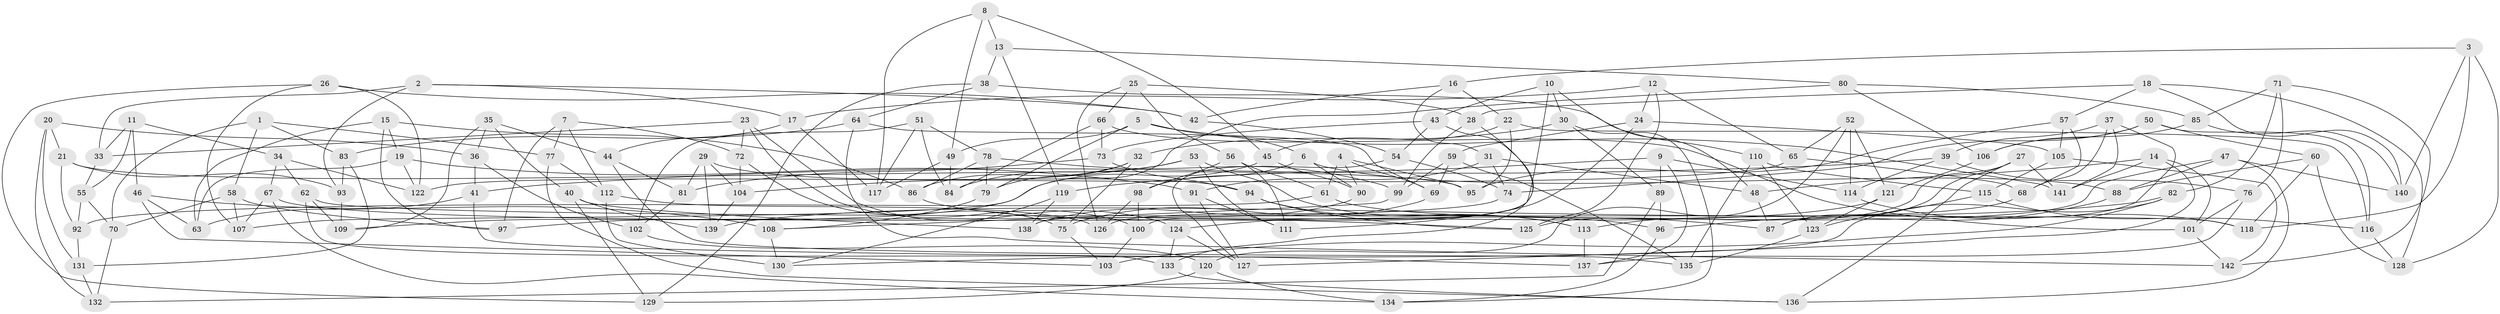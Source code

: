 // Generated by graph-tools (version 1.1) at 2025/16/03/09/25 04:16:13]
// undirected, 142 vertices, 284 edges
graph export_dot {
graph [start="1"]
  node [color=gray90,style=filled];
  1;
  2;
  3;
  4;
  5;
  6;
  7;
  8;
  9;
  10;
  11;
  12;
  13;
  14;
  15;
  16;
  17;
  18;
  19;
  20;
  21;
  22;
  23;
  24;
  25;
  26;
  27;
  28;
  29;
  30;
  31;
  32;
  33;
  34;
  35;
  36;
  37;
  38;
  39;
  40;
  41;
  42;
  43;
  44;
  45;
  46;
  47;
  48;
  49;
  50;
  51;
  52;
  53;
  54;
  55;
  56;
  57;
  58;
  59;
  60;
  61;
  62;
  63;
  64;
  65;
  66;
  67;
  68;
  69;
  70;
  71;
  72;
  73;
  74;
  75;
  76;
  77;
  78;
  79;
  80;
  81;
  82;
  83;
  84;
  85;
  86;
  87;
  88;
  89;
  90;
  91;
  92;
  93;
  94;
  95;
  96;
  97;
  98;
  99;
  100;
  101;
  102;
  103;
  104;
  105;
  106;
  107;
  108;
  109;
  110;
  111;
  112;
  113;
  114;
  115;
  116;
  117;
  118;
  119;
  120;
  121;
  122;
  123;
  124;
  125;
  126;
  127;
  128;
  129;
  130;
  131;
  132;
  133;
  134;
  135;
  136;
  137;
  138;
  139;
  140;
  141;
  142;
  1 -- 58;
  1 -- 83;
  1 -- 70;
  1 -- 77;
  2 -- 42;
  2 -- 93;
  2 -- 17;
  2 -- 33;
  3 -- 128;
  3 -- 118;
  3 -- 16;
  3 -- 140;
  4 -- 90;
  4 -- 95;
  4 -- 61;
  4 -- 69;
  5 -- 141;
  5 -- 79;
  5 -- 49;
  5 -- 6;
  6 -- 88;
  6 -- 90;
  6 -- 98;
  7 -- 97;
  7 -- 77;
  7 -- 112;
  7 -- 72;
  8 -- 45;
  8 -- 117;
  8 -- 13;
  8 -- 49;
  9 -- 89;
  9 -- 119;
  9 -- 114;
  9 -- 137;
  10 -- 43;
  10 -- 138;
  10 -- 30;
  10 -- 48;
  11 -- 55;
  11 -- 46;
  11 -- 34;
  11 -- 33;
  12 -- 17;
  12 -- 65;
  12 -- 24;
  12 -- 125;
  13 -- 80;
  13 -- 119;
  13 -- 38;
  14 -- 141;
  14 -- 101;
  14 -- 48;
  14 -- 127;
  15 -- 19;
  15 -- 86;
  15 -- 97;
  15 -- 63;
  16 -- 42;
  16 -- 31;
  16 -- 22;
  17 -- 117;
  17 -- 44;
  18 -- 140;
  18 -- 128;
  18 -- 57;
  18 -- 28;
  19 -- 91;
  19 -- 122;
  19 -- 63;
  20 -- 21;
  20 -- 132;
  20 -- 36;
  20 -- 131;
  21 -- 93;
  21 -- 95;
  21 -- 92;
  22 -- 45;
  22 -- 95;
  22 -- 116;
  23 -- 100;
  23 -- 33;
  23 -- 124;
  23 -- 72;
  24 -- 105;
  24 -- 59;
  24 -- 111;
  25 -- 126;
  25 -- 28;
  25 -- 66;
  25 -- 56;
  26 -- 129;
  26 -- 107;
  26 -- 42;
  26 -- 122;
  27 -- 136;
  27 -- 141;
  27 -- 87;
  27 -- 125;
  28 -- 99;
  28 -- 100;
  29 -- 104;
  29 -- 81;
  29 -- 139;
  29 -- 94;
  30 -- 32;
  30 -- 89;
  30 -- 134;
  31 -- 74;
  31 -- 91;
  31 -- 48;
  32 -- 79;
  32 -- 86;
  32 -- 75;
  33 -- 55;
  34 -- 67;
  34 -- 62;
  34 -- 122;
  35 -- 44;
  35 -- 40;
  35 -- 36;
  35 -- 109;
  36 -- 102;
  36 -- 41;
  37 -- 141;
  37 -- 87;
  37 -- 68;
  37 -- 39;
  38 -- 129;
  38 -- 110;
  38 -- 64;
  39 -- 114;
  39 -- 41;
  39 -- 76;
  40 -- 138;
  40 -- 129;
  40 -- 139;
  41 -- 137;
  41 -- 63;
  42 -- 54;
  43 -- 133;
  43 -- 73;
  43 -- 54;
  44 -- 135;
  44 -- 81;
  45 -- 107;
  45 -- 90;
  46 -- 108;
  46 -- 103;
  46 -- 63;
  47 -- 88;
  47 -- 140;
  47 -- 136;
  47 -- 126;
  48 -- 87;
  49 -- 117;
  49 -- 84;
  50 -- 106;
  50 -- 74;
  50 -- 116;
  50 -- 60;
  51 -- 78;
  51 -- 102;
  51 -- 84;
  51 -- 117;
  52 -- 114;
  52 -- 65;
  52 -- 120;
  52 -- 121;
  53 -- 84;
  53 -- 111;
  53 -- 113;
  53 -- 104;
  54 -- 74;
  54 -- 127;
  55 -- 70;
  55 -- 92;
  56 -- 61;
  56 -- 111;
  56 -- 98;
  57 -- 68;
  57 -- 105;
  57 -- 95;
  58 -- 70;
  58 -- 97;
  58 -- 107;
  59 -- 99;
  59 -- 69;
  59 -- 135;
  60 -- 88;
  60 -- 128;
  60 -- 118;
  61 -- 92;
  61 -- 87;
  62 -- 109;
  62 -- 133;
  62 -- 118;
  64 -- 83;
  64 -- 69;
  64 -- 142;
  65 -- 68;
  65 -- 122;
  66 -- 84;
  66 -- 101;
  66 -- 73;
  67 -- 125;
  67 -- 107;
  67 -- 134;
  68 -- 113;
  69 -- 75;
  70 -- 132;
  71 -- 85;
  71 -- 82;
  71 -- 76;
  71 -- 142;
  72 -- 104;
  72 -- 75;
  73 -- 94;
  73 -- 81;
  74 -- 97;
  75 -- 103;
  76 -- 101;
  76 -- 137;
  77 -- 112;
  77 -- 136;
  78 -- 86;
  78 -- 99;
  78 -- 79;
  79 -- 108;
  80 -- 109;
  80 -- 106;
  80 -- 85;
  81 -- 102;
  82 -- 130;
  82 -- 139;
  82 -- 103;
  83 -- 131;
  83 -- 93;
  85 -- 140;
  85 -- 106;
  86 -- 96;
  88 -- 96;
  89 -- 96;
  89 -- 132;
  90 -- 138;
  91 -- 127;
  91 -- 111;
  92 -- 131;
  93 -- 109;
  94 -- 113;
  94 -- 125;
  96 -- 134;
  98 -- 100;
  98 -- 126;
  99 -- 108;
  100 -- 103;
  101 -- 142;
  102 -- 120;
  104 -- 139;
  105 -- 142;
  105 -- 115;
  106 -- 121;
  108 -- 130;
  110 -- 135;
  110 -- 115;
  110 -- 123;
  112 -- 130;
  112 -- 126;
  113 -- 137;
  114 -- 118;
  115 -- 116;
  115 -- 123;
  116 -- 128;
  119 -- 130;
  119 -- 138;
  120 -- 134;
  120 -- 129;
  121 -- 123;
  121 -- 124;
  123 -- 135;
  124 -- 127;
  124 -- 133;
  131 -- 132;
  133 -- 136;
}
